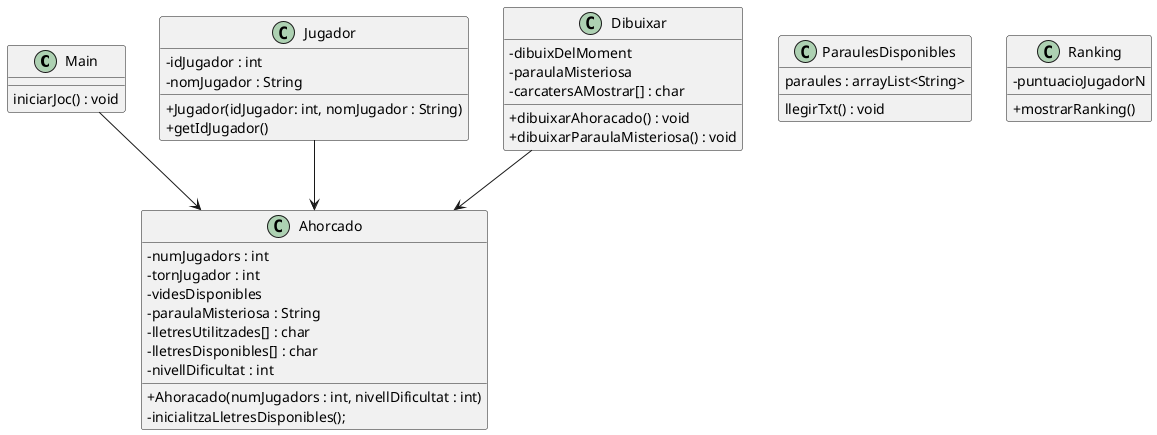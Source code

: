 @startuml
skinparam classAttributeIconSize 0

Main --> Ahorcado
Jugador --> Ahorcado
Dibuixar --> Ahorcado

class Jugador {
    -idJugador : int
    -nomJugador : String
    +Jugador(idJugador: int, nomJugador : String)
    +getIdJugador()
}

class ParaulesDisponibles {
    paraules : arrayList<String>
    llegirTxt() : void
}

class Ahorcado {
    -numJugadors : int
    -tornJugador : int
    -videsDisponibles
    -paraulaMisteriosa : String
    -lletresUtilitzades[] : char
    -lletresDisponibles[] : char
    -nivellDificultat : int
    +Ahoracado(numJugadors : int, nivellDificultat : int)
    -inicialitzaLletresDisponibles();
}

class Dibuixar {
-dibuixDelMoment
-paraulaMisteriosa
-carcatersAMostrar[] : char
+dibuixarAhoracado() : void
+dibuixarParaulaMisteriosa() : void
}

class Main {
    iniciarJoc() : void
}

class Ranking {
    -puntuacioJugadorN
    +mostrarRanking()
}
@enduml